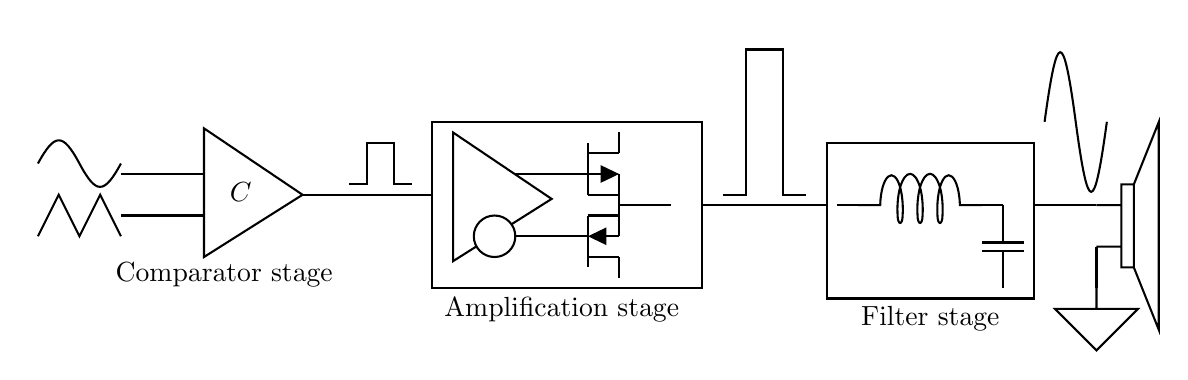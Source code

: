 

\tikzset{every picture/.style={line width=0.75pt}} %set default line width to 0.75pt        

\begin{tikzpicture}[x=0.75pt,y=0.75pt,yscale=-1,xscale=1]
%uncomment if require: \path (0,170); %set diagram left start at 0, and has height of 170

%Shape: Rectangle [id:dp770054193310846] 
\draw   (195,40) -- (325,40) -- (325,120) -- (195,120) -- cycle ;
%Shape: Sine Wave Form [id:dp7770371160645917] 
\draw   (5,59.95) .. controls (13.14,45.08) and (16.98,45) .. (25,59.95) .. controls (33.02,74.91) and (36.79,75) .. (45,59.95) ;
%Shape: Triangle [id:dp07335766351707096] 
\draw   (132.5,75) -- (85,105) -- (85,43) -- cycle ;
%Straight Lines [id:da9002322344892075] 
\draw    (45,65) -- (85,65) ;
%Straight Lines [id:da9755027100331979] 
\draw    (45,85) -- (85,85) ;
%Shape: Boxed Line [id:dp8415560598999601] 
\draw    (45,95) -- (35,75) -- (25,95) -- (15,75) -- (5,95) ;
%Shape: Pulse Wave Form [id:dp983169087343869] 
\draw   (155,70) -- (163.33,70) -- (163.33,50) -- (176.67,50) -- (176.67,70) -- (185,70) ;
%Straight Lines [id:da26299434651745646] 
\draw    (132.5,75) -- (195,75) ;
%Shape: Triangle [id:dp7248202440259415] 
\draw   (252.5,77) -- (205,107) -- (205,45) -- cycle ;
%Straight Lines [id:da4440606939859202] 
\draw    (235,65) -- (270,65) ;
%Shape: Circle [id:dp46389042827957394] 
\draw  [fill={rgb, 255:red, 255; green, 255; blue, 255 }  ,fill opacity=1 ] (215,95) .. controls (215,89.48) and (219.48,85) .. (225,85) .. controls (230.52,85) and (235,89.48) .. (235,95) .. controls (235,100.52) and (230.52,105) .. (225,105) .. controls (219.48,105) and (215,100.52) .. (215,95) -- cycle ;
%Straight Lines [id:da7398031594417624] 
\draw    (235,95) -- (270,95) ;
%Shape: Pulse Wave Form [id:dp1410329557987886] 
\draw   (335,75) -- (346.11,75) -- (346.11,5) -- (363.89,5) -- (363.89,75) -- (375,75) ;
%Straight Lines [id:da796082230836703] 
\draw    (325,80) -- (385,80) ;
%Shape: Rectangle [id:dp4920940793193982] 
\draw   (385,50) -- (485,50) -- (485,125) -- (385,125) -- cycle ;
%Straight Lines [id:da5196077455553685] 
\draw    (390,80) -- (400,80) ;
%Shape: Inductor (Air Core) [id:dp38851992124783474] 
\draw   (400,80) -- (410.8,80) .. controls (410.96,73.64) and (412.45,68.2) .. (414.58,66.3) .. controls (416.7,64.4) and (419.01,66.42) .. (420.4,71.39) .. controls (421.47,75.28) and (421.91,80.29) .. (421.6,85.16) .. controls (421.6,87.06) and (421.06,88.61) .. (420.4,88.61) .. controls (419.74,88.61) and (419.2,87.06) .. (419.2,85.16) .. controls (418.89,80.29) and (419.33,75.28) .. (420.4,71.39) .. controls (421.65,67.26) and (423.38,64.92) .. (425.2,64.92) .. controls (427.02,64.92) and (428.75,67.26) .. (430,71.39) .. controls (431.07,75.28) and (431.51,80.29) .. (431.2,85.16) .. controls (431.2,87.06) and (430.66,88.61) .. (430,88.61) .. controls (429.34,88.61) and (428.8,87.06) .. (428.8,85.16) .. controls (428.49,80.29) and (428.93,75.28) .. (430,71.39) .. controls (431.25,67.26) and (432.98,64.92) .. (434.8,64.92) .. controls (436.62,64.92) and (438.35,67.26) .. (439.6,71.39) .. controls (440.67,75.28) and (441.11,80.29) .. (440.8,85.16) .. controls (440.8,87.06) and (440.26,88.61) .. (439.6,88.61) .. controls (438.94,88.61) and (438.4,87.06) .. (438.4,85.16) .. controls (438.09,80.29) and (438.53,75.28) .. (439.6,71.39) .. controls (440.99,66.42) and (443.3,64.4) .. (445.42,66.3) .. controls (447.55,68.2) and (449.04,73.64) .. (449.2,80) -- (460,80) ;
%Shape: Capacitor [id:dp0005959816196527967] 
\draw   (470,80) -- (470,98) (480,102) -- (460,102) (480,98) -- (460,98) (470,102) -- (470,120) ;
%Straight Lines [id:da7273075387286561] 
\draw    (460,80) -- (470,80) ;
%Shape: Sine Wave Form [id:dp8404377662111795] 
\draw   (490,39.86) .. controls (496.1,-4.77) and (498.98,-5) .. (505,39.86) .. controls (511.02,84.72) and (513.84,85) .. (520,39.86) ;
%Shape: Speaker [id:dp7858617504965892] 
\draw   (545,140) -- (545,40) -- (533,70) -- (527,70) -- (527,110) -- (533,110) -- (545,140) -- cycle (515,100) -- (527,100) (515,80) -- (527,80) (533,70) -- (533,110) ;
%Shape: Ground [id:dp5397046528572682] 
\draw   (495,130) -- (515,150) -- (535,130) -- (495,130) -- cycle (515,120) -- (515,130) ;
%Straight Lines [id:da4445340304920644] 
\draw    (515,100) -- (515,120) ;
%Straight Lines [id:da295419950659239] 
\draw    (515,80) -- (485,80) ;
%Straight Lines [id:da820180143723801] 
\draw    (270,50) -- (270,75) ;
%Straight Lines [id:da7237066207339522] 
\draw    (270,65) -- (282,65) ;
\draw [shift={(285,65)}, rotate = 180] [fill={rgb, 255:red, 0; green, 0; blue, 0 }  ][line width=0.08]  [draw opacity=0] (8.93,-4.29) -- (0,0) -- (8.93,4.29) -- cycle    ;
%Straight Lines [id:da9331978539015273] 
\draw    (270,55) -- (285,55) ;
%Straight Lines [id:da935543339026137] 
\draw    (285,55) -- (285,45) ;
%Straight Lines [id:da22661795044798372] 
\draw    (270,75) -- (285,75) ;
%Straight Lines [id:da4597083380977842] 
\draw    (285,65) -- (285,80) ;
%Straight Lines [id:da6624762220456999] 
\draw    (285,80) -- (310,80) ;
%Straight Lines [id:da7506799387821979] 
\draw    (285,75) -- (285,85) ;
%Straight Lines [id:da910108528126899] 
\draw    (270,85) -- (285,85) ;
%Straight Lines [id:da49163459588421765] 
\draw    (270,85) -- (270,110) ;
%Straight Lines [id:da5333620114017099] 
\draw    (285,95) -- (273,95) ;
\draw [shift={(270,95)}, rotate = 360] [fill={rgb, 255:red, 0; green, 0; blue, 0 }  ][line width=0.08]  [draw opacity=0] (8.93,-4.29) -- (0,0) -- (8.93,4.29) -- cycle    ;
%Straight Lines [id:da3270452113061644] 
\draw    (285,85) -- (285,95) ;
%Straight Lines [id:da5095926548035659] 
\draw    (270,105) -- (285,105) ;
%Straight Lines [id:da3825574463791581] 
\draw    (285,115) -- (285,105) ;

% Text Node
\draw (96,67.4) node [anchor=north west][inner sep=0.75pt]    {$C$};
% Text Node
\draw (37,106) node [anchor=north west][inner sep=0.75pt]   [align=left] {\begin{minipage}[lt]{84.362pt}\setlength\topsep{0pt}
\begin{center}
Comparator stage
\end{center}

\end{minipage}};
% Text Node
\draw (197,123) node [anchor=north west][inner sep=0.75pt]   [align=left] {\begin{minipage}[lt]{88.336pt}\setlength\topsep{0pt}
\begin{center}
Amplification stage
\end{center}

\end{minipage}};
% Text Node
\draw (398,127) node [anchor=north west][inner sep=0.75pt]   [align=left] {\begin{minipage}[lt]{53.178pt}\setlength\topsep{0pt}
\begin{center}
Filter stage
\end{center}

\end{minipage}};


\end{tikzpicture}
